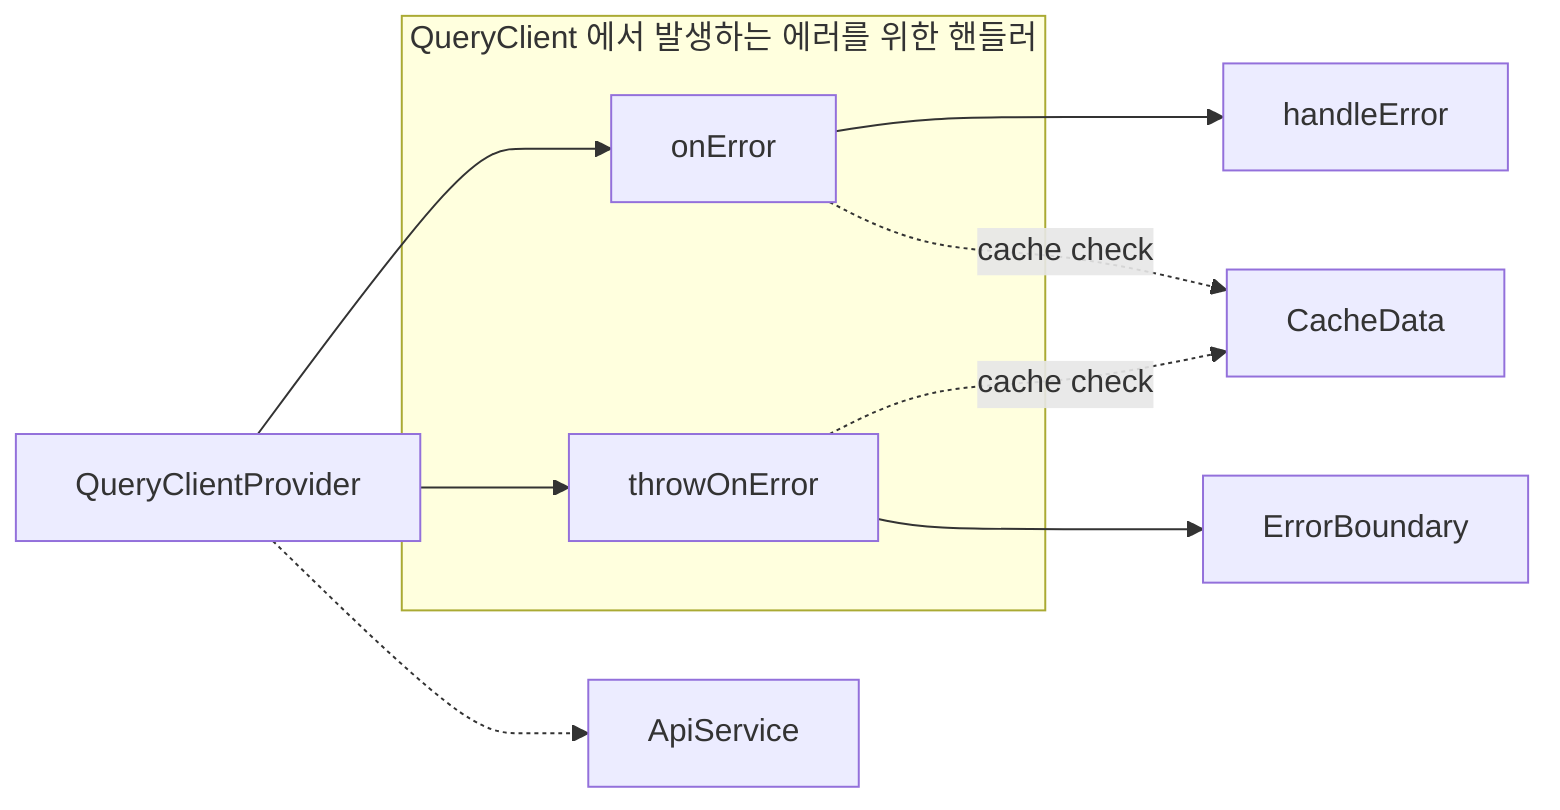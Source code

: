 %% errorHandling - ReactQuery
graph LR
    %% __START QueryClientProvider
    QueryClientProvider --> onError
    QueryClientProvider --> throwOnError
    QueryClientProvider -.-> ApiService
    onError --> handleError
    throwOnError --> ErrorBoundary

    subgraph ErrorHandler["QueryClient 에서 발생하는 에러를 위한 핸들러"]
        onError
        throwOnError
    end

    onError -.-> |cache check| CacheData
    throwOnError -.-> |cache check| CacheData
    %% __END QueryClientProvider